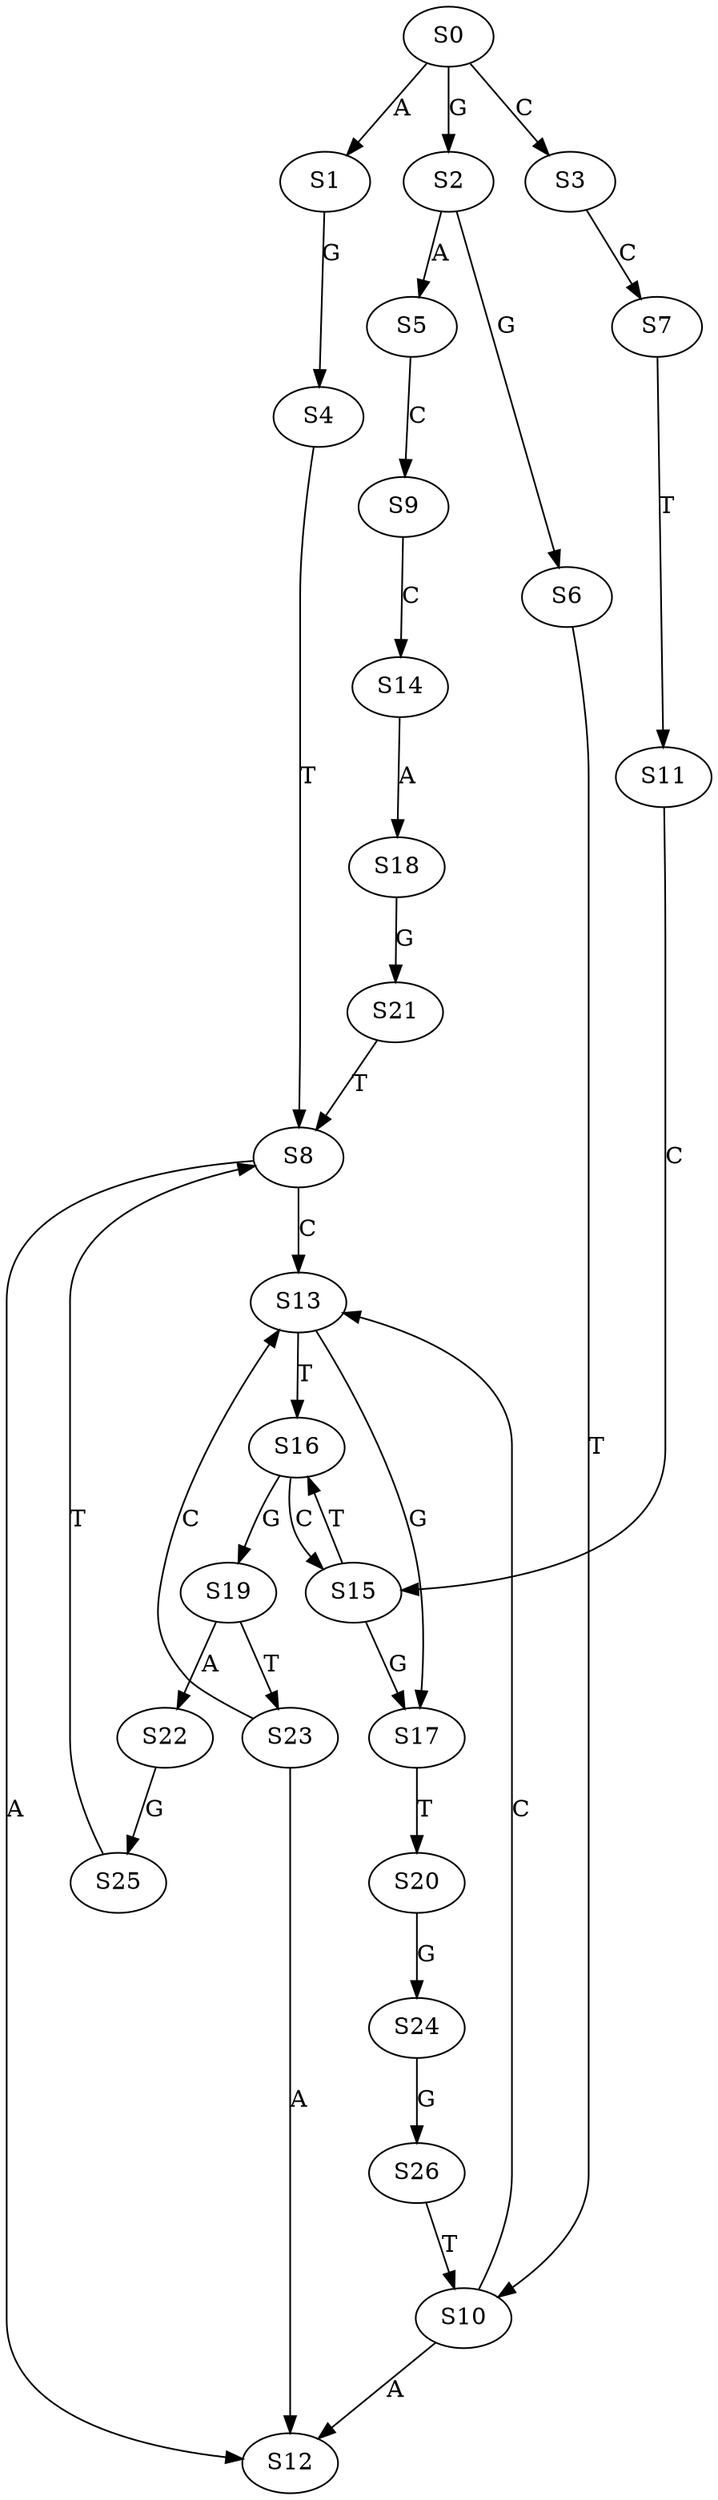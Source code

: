 strict digraph  {
	S0 -> S1 [ label = A ];
	S0 -> S2 [ label = G ];
	S0 -> S3 [ label = C ];
	S1 -> S4 [ label = G ];
	S2 -> S5 [ label = A ];
	S2 -> S6 [ label = G ];
	S3 -> S7 [ label = C ];
	S4 -> S8 [ label = T ];
	S5 -> S9 [ label = C ];
	S6 -> S10 [ label = T ];
	S7 -> S11 [ label = T ];
	S8 -> S12 [ label = A ];
	S8 -> S13 [ label = C ];
	S9 -> S14 [ label = C ];
	S10 -> S12 [ label = A ];
	S10 -> S13 [ label = C ];
	S11 -> S15 [ label = C ];
	S13 -> S16 [ label = T ];
	S13 -> S17 [ label = G ];
	S14 -> S18 [ label = A ];
	S15 -> S16 [ label = T ];
	S15 -> S17 [ label = G ];
	S16 -> S19 [ label = G ];
	S16 -> S15 [ label = C ];
	S17 -> S20 [ label = T ];
	S18 -> S21 [ label = G ];
	S19 -> S22 [ label = A ];
	S19 -> S23 [ label = T ];
	S20 -> S24 [ label = G ];
	S21 -> S8 [ label = T ];
	S22 -> S25 [ label = G ];
	S23 -> S12 [ label = A ];
	S23 -> S13 [ label = C ];
	S24 -> S26 [ label = G ];
	S25 -> S8 [ label = T ];
	S26 -> S10 [ label = T ];
}
